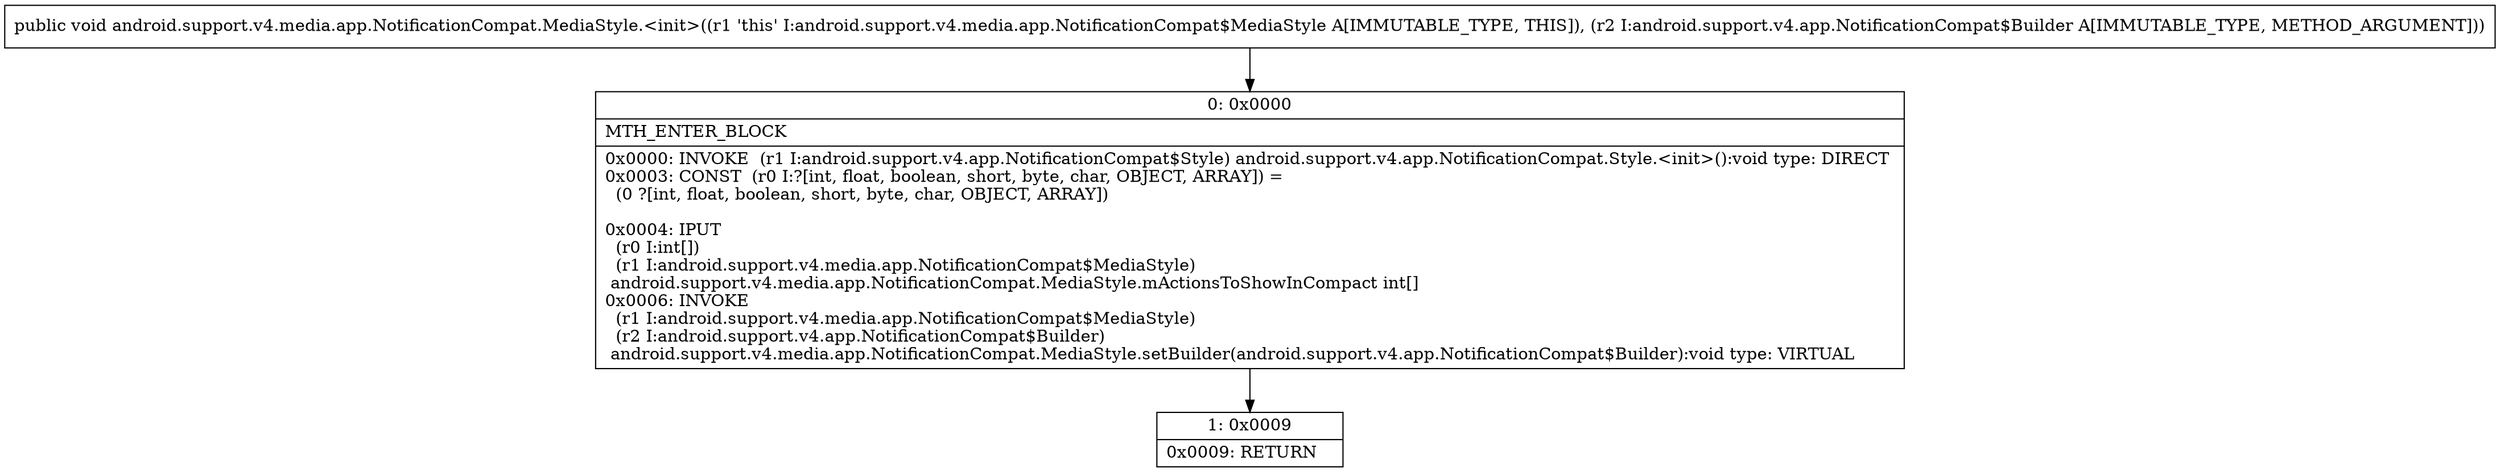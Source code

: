 digraph "CFG forandroid.support.v4.media.app.NotificationCompat.MediaStyle.\<init\>(Landroid\/support\/v4\/app\/NotificationCompat$Builder;)V" {
Node_0 [shape=record,label="{0\:\ 0x0000|MTH_ENTER_BLOCK\l|0x0000: INVOKE  (r1 I:android.support.v4.app.NotificationCompat$Style) android.support.v4.app.NotificationCompat.Style.\<init\>():void type: DIRECT \l0x0003: CONST  (r0 I:?[int, float, boolean, short, byte, char, OBJECT, ARRAY]) = \l  (0 ?[int, float, boolean, short, byte, char, OBJECT, ARRAY])\l \l0x0004: IPUT  \l  (r0 I:int[])\l  (r1 I:android.support.v4.media.app.NotificationCompat$MediaStyle)\l android.support.v4.media.app.NotificationCompat.MediaStyle.mActionsToShowInCompact int[] \l0x0006: INVOKE  \l  (r1 I:android.support.v4.media.app.NotificationCompat$MediaStyle)\l  (r2 I:android.support.v4.app.NotificationCompat$Builder)\l android.support.v4.media.app.NotificationCompat.MediaStyle.setBuilder(android.support.v4.app.NotificationCompat$Builder):void type: VIRTUAL \l}"];
Node_1 [shape=record,label="{1\:\ 0x0009|0x0009: RETURN   \l}"];
MethodNode[shape=record,label="{public void android.support.v4.media.app.NotificationCompat.MediaStyle.\<init\>((r1 'this' I:android.support.v4.media.app.NotificationCompat$MediaStyle A[IMMUTABLE_TYPE, THIS]), (r2 I:android.support.v4.app.NotificationCompat$Builder A[IMMUTABLE_TYPE, METHOD_ARGUMENT])) }"];
MethodNode -> Node_0;
Node_0 -> Node_1;
}

